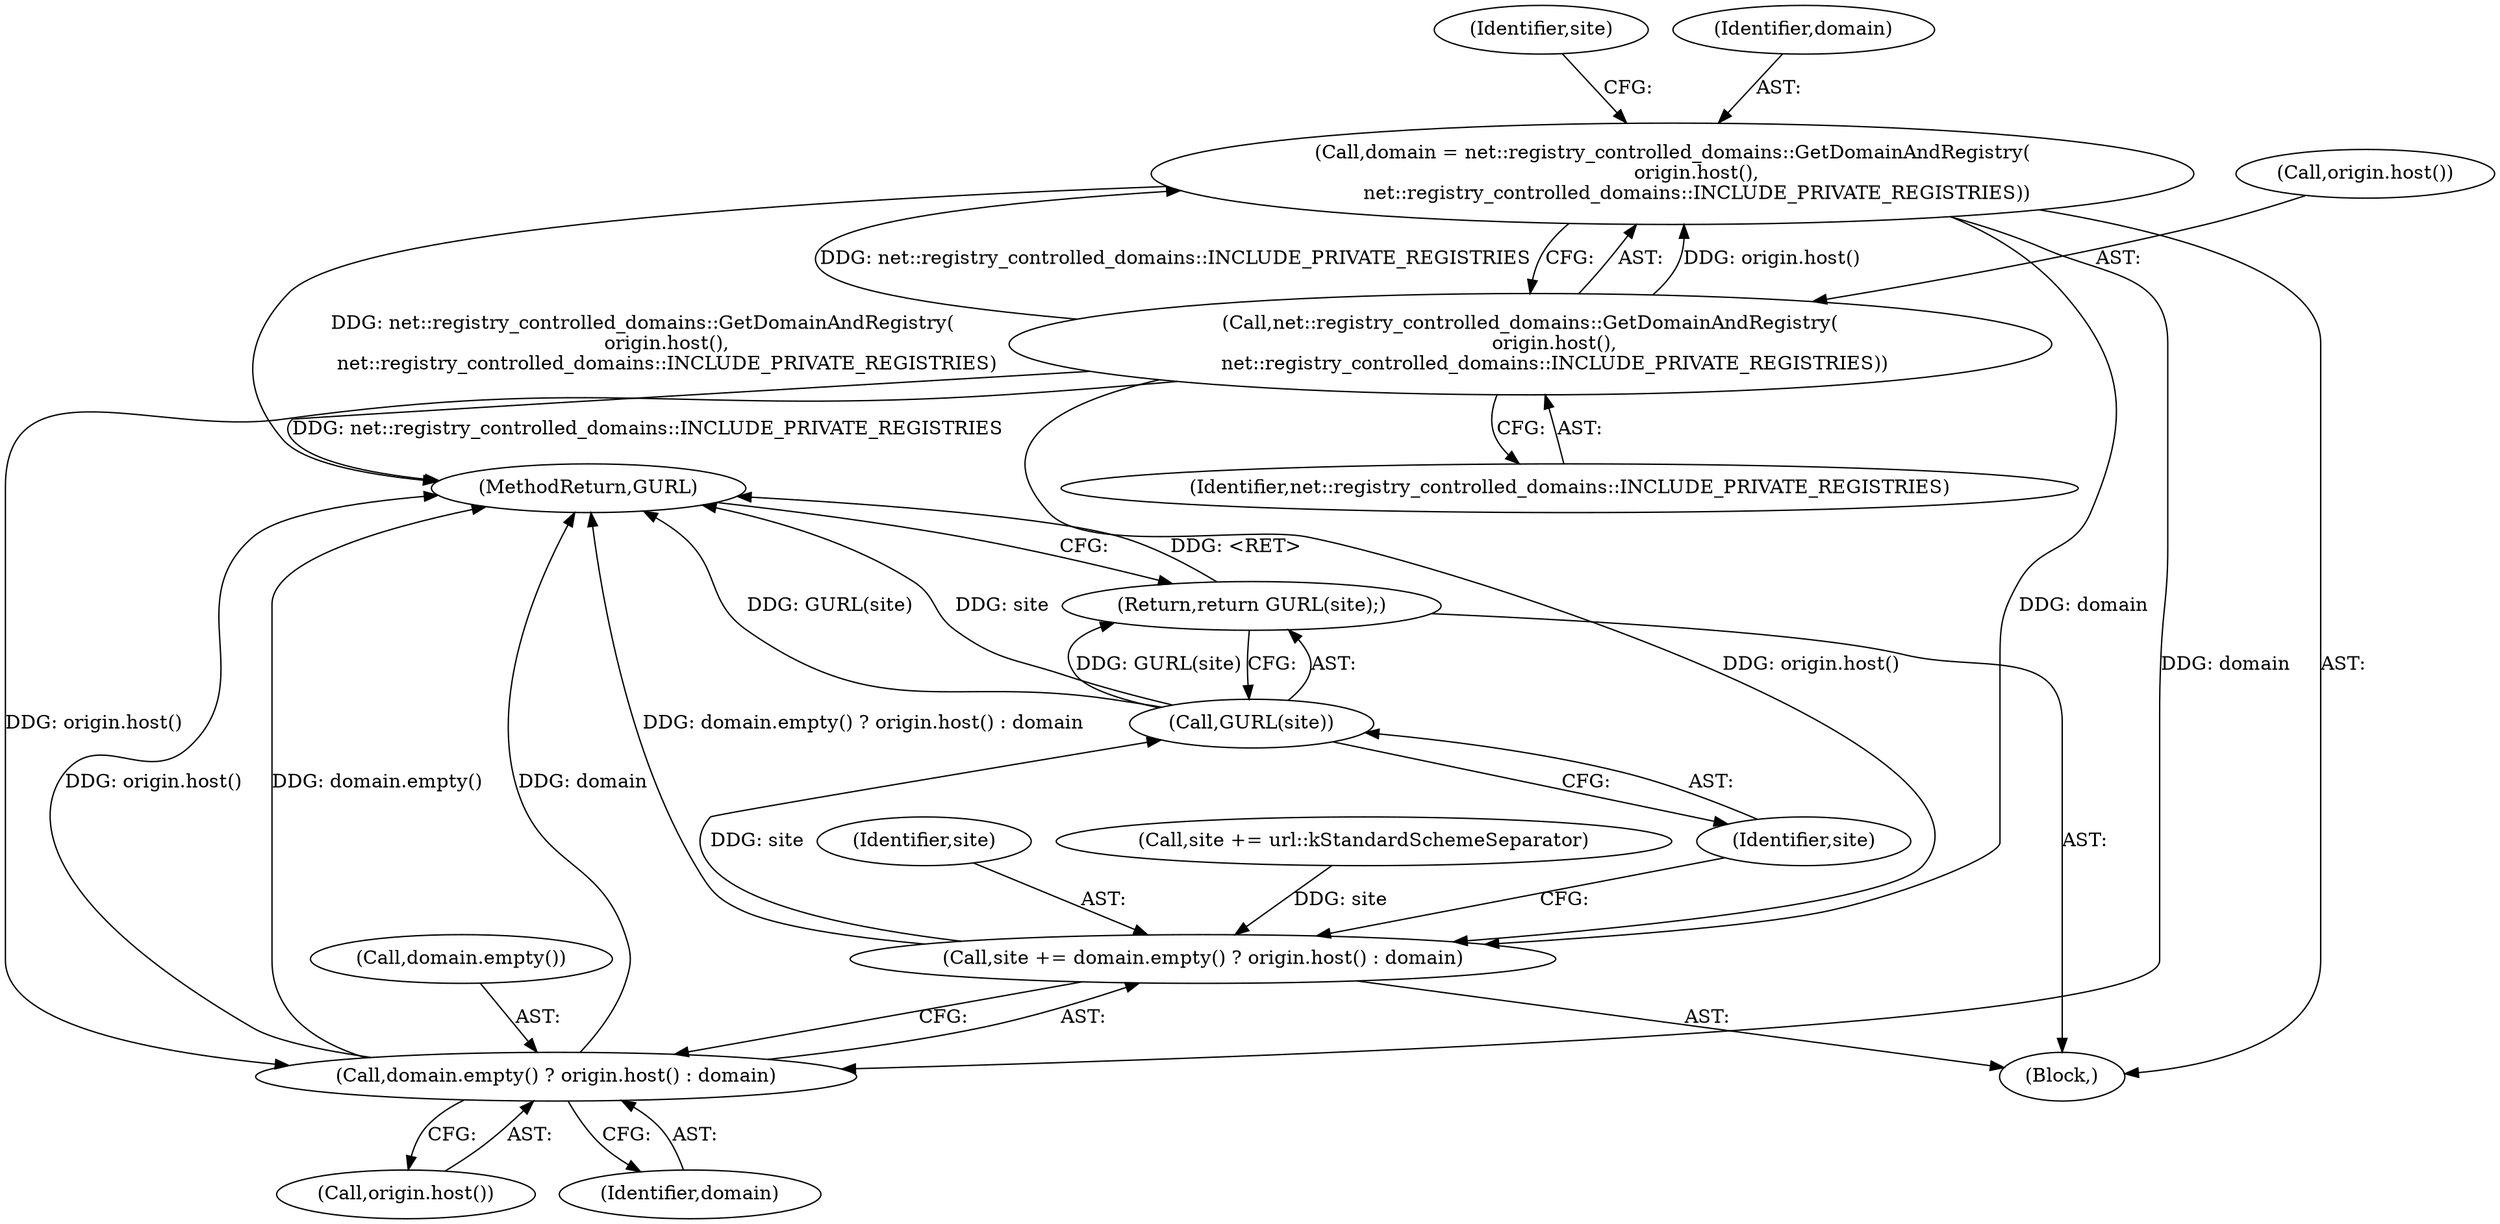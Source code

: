 digraph "0_Chrome_b1f87486936ca0d6d9abf4d3b9b423a9c976fd59@API" {
"1000153" [label="(Call,domain = net::registry_controlled_domains::GetDomainAndRegistry(\n        origin.host(),\n        net::registry_controlled_domains::INCLUDE_PRIVATE_REGISTRIES))"];
"1000155" [label="(Call,net::registry_controlled_domains::GetDomainAndRegistry(\n        origin.host(),\n        net::registry_controlled_domains::INCLUDE_PRIVATE_REGISTRIES))"];
"1000165" [label="(Call,site += domain.empty() ? origin.host() : domain)"];
"1000172" [label="(Call,GURL(site))"];
"1000171" [label="(Return,return GURL(site);)"];
"1000167" [label="(Call,domain.empty() ? origin.host() : domain)"];
"1000172" [label="(Call,GURL(site))"];
"1000160" [label="(Identifier,site)"];
"1000173" [label="(Identifier,site)"];
"1000156" [label="(Call,origin.host())"];
"1000169" [label="(Call,origin.host())"];
"1000155" [label="(Call,net::registry_controlled_domains::GetDomainAndRegistry(\n        origin.host(),\n        net::registry_controlled_domains::INCLUDE_PRIVATE_REGISTRIES))"];
"1000157" [label="(Identifier,net::registry_controlled_domains::INCLUDE_PRIVATE_REGISTRIES)"];
"1000166" [label="(Identifier,site)"];
"1000165" [label="(Call,site += domain.empty() ? origin.host() : domain)"];
"1000153" [label="(Call,domain = net::registry_controlled_domains::GetDomainAndRegistry(\n        origin.host(),\n        net::registry_controlled_domains::INCLUDE_PRIVATE_REGISTRIES))"];
"1000167" [label="(Call,domain.empty() ? origin.host() : domain)"];
"1000162" [label="(Call,site += url::kStandardSchemeSeparator)"];
"1000168" [label="(Call,domain.empty())"];
"1000219" [label="(MethodReturn,GURL)"];
"1000171" [label="(Return,return GURL(site);)"];
"1000170" [label="(Identifier,domain)"];
"1000154" [label="(Identifier,domain)"];
"1000151" [label="(Block,)"];
"1000153" -> "1000151"  [label="AST: "];
"1000153" -> "1000155"  [label="CFG: "];
"1000154" -> "1000153"  [label="AST: "];
"1000155" -> "1000153"  [label="AST: "];
"1000160" -> "1000153"  [label="CFG: "];
"1000153" -> "1000219"  [label="DDG: net::registry_controlled_domains::GetDomainAndRegistry(\n        origin.host(),\n        net::registry_controlled_domains::INCLUDE_PRIVATE_REGISTRIES)"];
"1000155" -> "1000153"  [label="DDG: origin.host()"];
"1000155" -> "1000153"  [label="DDG: net::registry_controlled_domains::INCLUDE_PRIVATE_REGISTRIES"];
"1000153" -> "1000165"  [label="DDG: domain"];
"1000153" -> "1000167"  [label="DDG: domain"];
"1000155" -> "1000157"  [label="CFG: "];
"1000156" -> "1000155"  [label="AST: "];
"1000157" -> "1000155"  [label="AST: "];
"1000155" -> "1000219"  [label="DDG: net::registry_controlled_domains::INCLUDE_PRIVATE_REGISTRIES"];
"1000155" -> "1000165"  [label="DDG: origin.host()"];
"1000155" -> "1000167"  [label="DDG: origin.host()"];
"1000165" -> "1000151"  [label="AST: "];
"1000165" -> "1000167"  [label="CFG: "];
"1000166" -> "1000165"  [label="AST: "];
"1000167" -> "1000165"  [label="AST: "];
"1000173" -> "1000165"  [label="CFG: "];
"1000165" -> "1000219"  [label="DDG: domain.empty() ? origin.host() : domain"];
"1000162" -> "1000165"  [label="DDG: site"];
"1000165" -> "1000172"  [label="DDG: site"];
"1000172" -> "1000171"  [label="AST: "];
"1000172" -> "1000173"  [label="CFG: "];
"1000173" -> "1000172"  [label="AST: "];
"1000171" -> "1000172"  [label="CFG: "];
"1000172" -> "1000219"  [label="DDG: GURL(site)"];
"1000172" -> "1000219"  [label="DDG: site"];
"1000172" -> "1000171"  [label="DDG: GURL(site)"];
"1000171" -> "1000151"  [label="AST: "];
"1000219" -> "1000171"  [label="CFG: "];
"1000171" -> "1000219"  [label="DDG: <RET>"];
"1000167" -> "1000169"  [label="CFG: "];
"1000167" -> "1000170"  [label="CFG: "];
"1000168" -> "1000167"  [label="AST: "];
"1000169" -> "1000167"  [label="AST: "];
"1000170" -> "1000167"  [label="AST: "];
"1000167" -> "1000219"  [label="DDG: origin.host()"];
"1000167" -> "1000219"  [label="DDG: domain.empty()"];
"1000167" -> "1000219"  [label="DDG: domain"];
}
